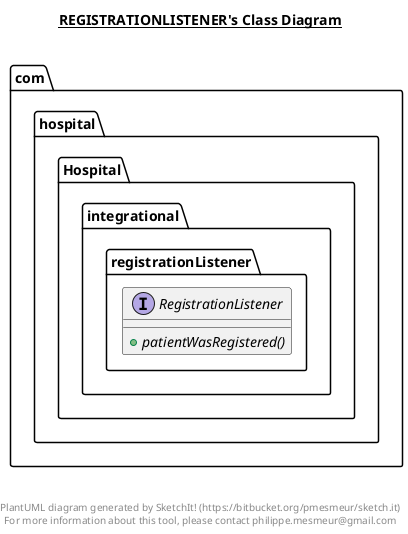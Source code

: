 @startuml

title __REGISTRATIONLISTENER's Class Diagram__\n

  package com.hospital.Hospital {
    package com.hospital.Hospital.integrational.registrationListener {
      interface RegistrationListener {
          {abstract} + patientWasRegistered()
      }
    }
  }
  



right footer


PlantUML diagram generated by SketchIt! (https://bitbucket.org/pmesmeur/sketch.it)
For more information about this tool, please contact philippe.mesmeur@gmail.com
endfooter

@enduml
